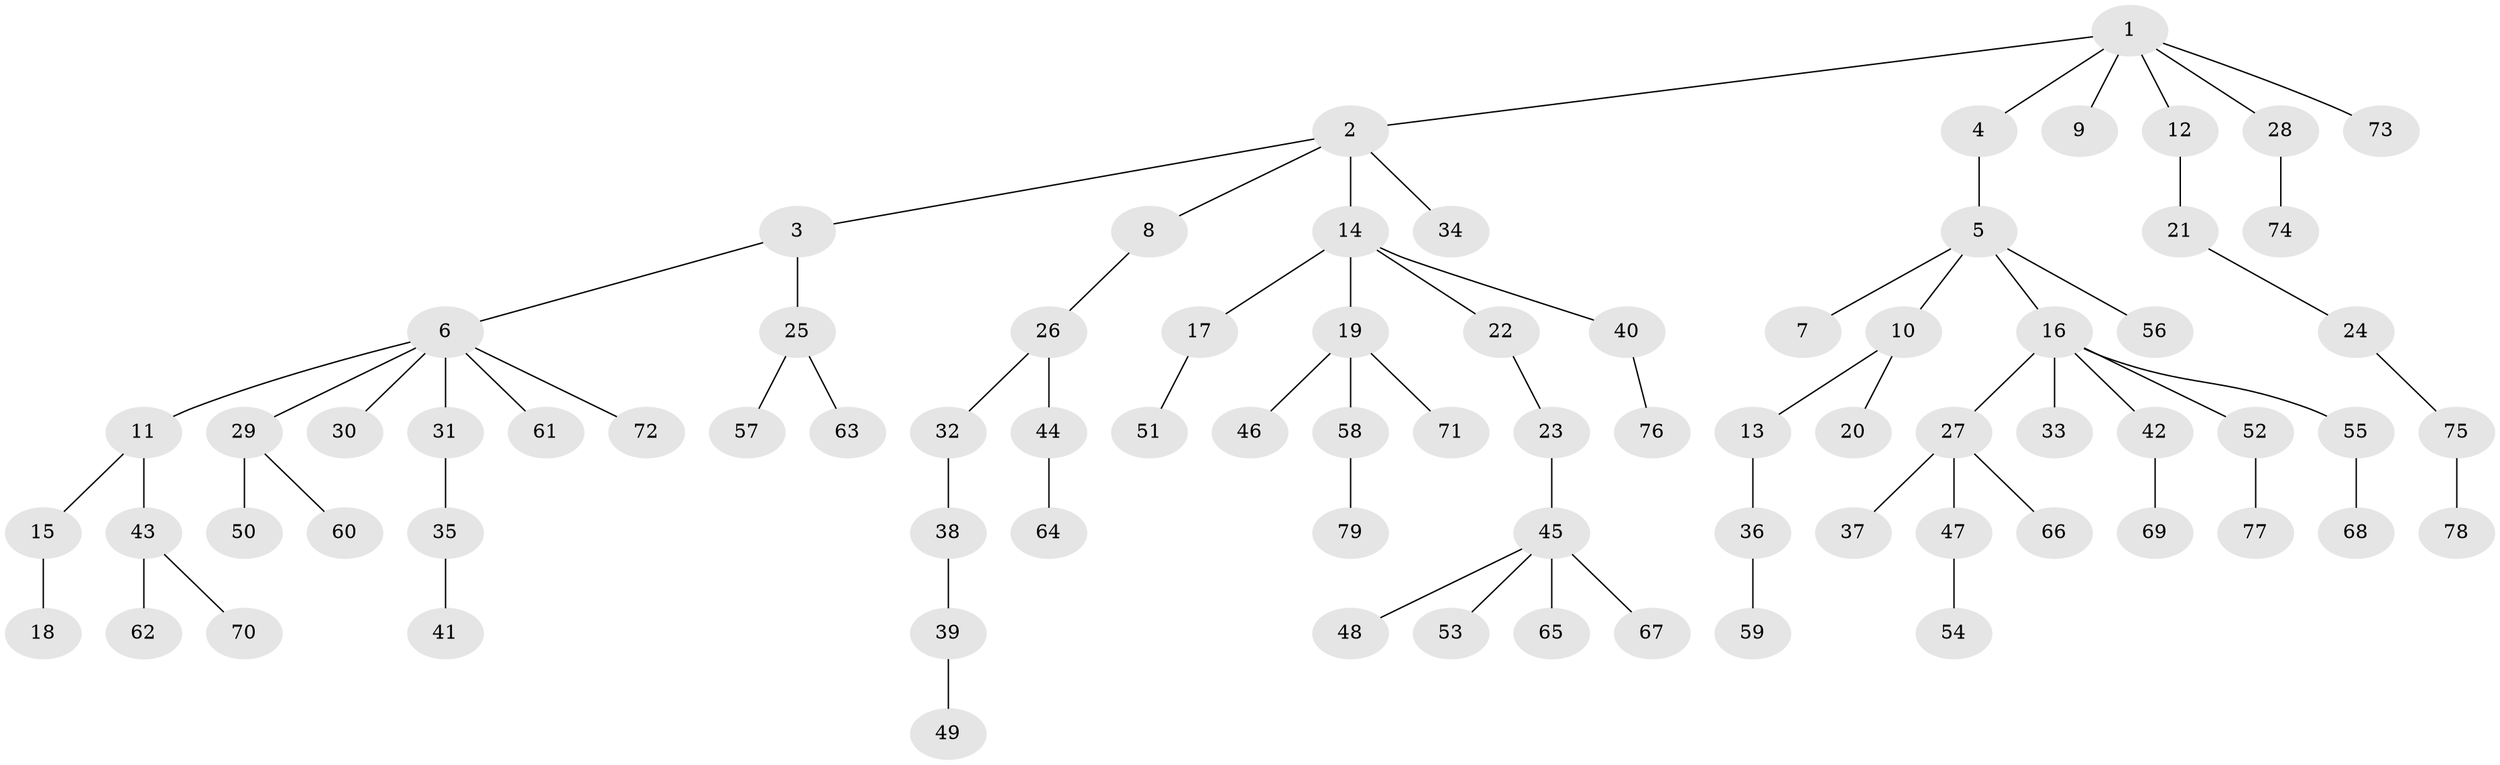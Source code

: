 // Generated by graph-tools (version 1.1) at 2025/15/03/09/25 04:15:40]
// undirected, 79 vertices, 78 edges
graph export_dot {
graph [start="1"]
  node [color=gray90,style=filled];
  1;
  2;
  3;
  4;
  5;
  6;
  7;
  8;
  9;
  10;
  11;
  12;
  13;
  14;
  15;
  16;
  17;
  18;
  19;
  20;
  21;
  22;
  23;
  24;
  25;
  26;
  27;
  28;
  29;
  30;
  31;
  32;
  33;
  34;
  35;
  36;
  37;
  38;
  39;
  40;
  41;
  42;
  43;
  44;
  45;
  46;
  47;
  48;
  49;
  50;
  51;
  52;
  53;
  54;
  55;
  56;
  57;
  58;
  59;
  60;
  61;
  62;
  63;
  64;
  65;
  66;
  67;
  68;
  69;
  70;
  71;
  72;
  73;
  74;
  75;
  76;
  77;
  78;
  79;
  1 -- 2;
  1 -- 4;
  1 -- 9;
  1 -- 12;
  1 -- 28;
  1 -- 73;
  2 -- 3;
  2 -- 8;
  2 -- 14;
  2 -- 34;
  3 -- 6;
  3 -- 25;
  4 -- 5;
  5 -- 7;
  5 -- 10;
  5 -- 16;
  5 -- 56;
  6 -- 11;
  6 -- 29;
  6 -- 30;
  6 -- 31;
  6 -- 61;
  6 -- 72;
  8 -- 26;
  10 -- 13;
  10 -- 20;
  11 -- 15;
  11 -- 43;
  12 -- 21;
  13 -- 36;
  14 -- 17;
  14 -- 19;
  14 -- 22;
  14 -- 40;
  15 -- 18;
  16 -- 27;
  16 -- 33;
  16 -- 42;
  16 -- 52;
  16 -- 55;
  17 -- 51;
  19 -- 46;
  19 -- 58;
  19 -- 71;
  21 -- 24;
  22 -- 23;
  23 -- 45;
  24 -- 75;
  25 -- 57;
  25 -- 63;
  26 -- 32;
  26 -- 44;
  27 -- 37;
  27 -- 47;
  27 -- 66;
  28 -- 74;
  29 -- 50;
  29 -- 60;
  31 -- 35;
  32 -- 38;
  35 -- 41;
  36 -- 59;
  38 -- 39;
  39 -- 49;
  40 -- 76;
  42 -- 69;
  43 -- 62;
  43 -- 70;
  44 -- 64;
  45 -- 48;
  45 -- 53;
  45 -- 65;
  45 -- 67;
  47 -- 54;
  52 -- 77;
  55 -- 68;
  58 -- 79;
  75 -- 78;
}
